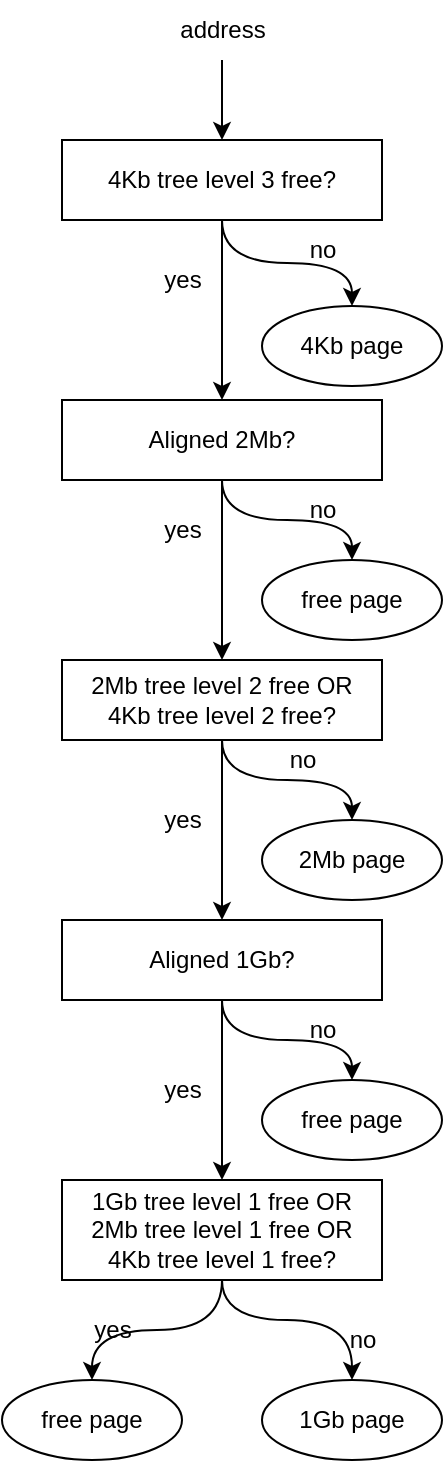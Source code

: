 <mxfile version="20.6.0" type="device"><diagram id="oLc2OR0DlRm0IqijjqEY" name="Page-1"><mxGraphModel dx="485" dy="1383" grid="1" gridSize="10" guides="1" tooltips="1" connect="1" arrows="1" fold="1" page="1" pageScale="1" pageWidth="850" pageHeight="1100" math="0" shadow="0"><root><mxCell id="0"/><mxCell id="1" parent="0"/><mxCell id="7Ynwm3yBkieWzt-LMrlv-6" style="edgeStyle=orthogonalEdgeStyle;curved=1;rounded=0;orthogonalLoop=1;jettySize=auto;html=1;entryX=0.5;entryY=0;entryDx=0;entryDy=0;" edge="1" parent="1" source="DyO_QN2BI4vY0SsuY3Yn-1" target="DyO_QN2BI4vY0SsuY3Yn-10"><mxGeometry relative="1" as="geometry"/></mxCell><mxCell id="DyO_QN2BI4vY0SsuY3Yn-1" value="Aligned 2Mb?" style="rounded=0;whiteSpace=wrap;html=1;" parent="1" vertex="1"><mxGeometry x="210" y="240" width="160" height="40" as="geometry"/></mxCell><mxCell id="7Ynwm3yBkieWzt-LMrlv-4" style="edgeStyle=orthogonalEdgeStyle;rounded=0;orthogonalLoop=1;jettySize=auto;html=1;" edge="1" parent="1" source="DyO_QN2BI4vY0SsuY3Yn-2" target="7Ynwm3yBkieWzt-LMrlv-1"><mxGeometry relative="1" as="geometry"/></mxCell><mxCell id="DyO_QN2BI4vY0SsuY3Yn-2" value="address" style="text;html=1;align=center;verticalAlign=middle;resizable=0;points=[];autosize=1;strokeColor=none;fillColor=none;" parent="1" vertex="1"><mxGeometry x="255" y="40" width="70" height="30" as="geometry"/></mxCell><mxCell id="DyO_QN2BI4vY0SsuY3Yn-8" value="no" style="text;html=1;align=center;verticalAlign=middle;resizable=0;points=[];autosize=1;strokeColor=none;fillColor=none;" parent="1" vertex="1"><mxGeometry x="320" y="150" width="40" height="30" as="geometry"/></mxCell><mxCell id="DyO_QN2BI4vY0SsuY3Yn-10" value="free page" style="ellipse;whiteSpace=wrap;html=1;" parent="1" vertex="1"><mxGeometry x="310" y="320" width="90" height="40" as="geometry"/></mxCell><mxCell id="DyO_QN2BI4vY0SsuY3Yn-11" value="4Kb page" style="ellipse;whiteSpace=wrap;html=1;" parent="1" vertex="1"><mxGeometry x="310" y="193" width="90" height="40" as="geometry"/></mxCell><mxCell id="DyO_QN2BI4vY0SsuY3Yn-15" value="no" style="text;html=1;align=center;verticalAlign=middle;resizable=0;points=[];autosize=1;strokeColor=none;fillColor=none;" parent="1" vertex="1"><mxGeometry x="320" y="280" width="40" height="30" as="geometry"/></mxCell><mxCell id="DyO_QN2BI4vY0SsuY3Yn-17" style="edgeStyle=orthogonalEdgeStyle;curved=1;rounded=0;orthogonalLoop=1;jettySize=auto;html=1;entryX=0.5;entryY=0;entryDx=0;entryDy=0;exitX=0.5;exitY=1;exitDx=0;exitDy=0;" parent="1" target="DyO_QN2BI4vY0SsuY3Yn-23" edge="1" source="DyO_QN2BI4vY0SsuY3Yn-1"><mxGeometry relative="1" as="geometry"><mxPoint x="290" y="270" as="sourcePoint"/><mxPoint x="250" y="310" as="targetPoint"/></mxGeometry></mxCell><mxCell id="DyO_QN2BI4vY0SsuY3Yn-21" value="&lt;div&gt;yes&lt;/div&gt;" style="text;html=1;align=center;verticalAlign=middle;resizable=0;points=[];autosize=1;strokeColor=none;fillColor=none;" parent="1" vertex="1"><mxGeometry x="250" y="290" width="40" height="30" as="geometry"/></mxCell><mxCell id="DyO_QN2BI4vY0SsuY3Yn-25" style="edgeStyle=orthogonalEdgeStyle;curved=1;rounded=0;orthogonalLoop=1;jettySize=auto;html=1;" parent="1" source="DyO_QN2BI4vY0SsuY3Yn-23" target="DyO_QN2BI4vY0SsuY3Yn-24" edge="1"><mxGeometry relative="1" as="geometry"/></mxCell><mxCell id="DyO_QN2BI4vY0SsuY3Yn-28" style="edgeStyle=orthogonalEdgeStyle;curved=1;rounded=0;orthogonalLoop=1;jettySize=auto;html=1;" parent="1" source="DyO_QN2BI4vY0SsuY3Yn-23" target="DyO_QN2BI4vY0SsuY3Yn-27" edge="1"><mxGeometry relative="1" as="geometry"/></mxCell><mxCell id="DyO_QN2BI4vY0SsuY3Yn-23" value="&lt;div&gt;2Mb tree level 2 free OR&lt;/div&gt;&lt;div&gt;4Kb tree level 2 free?&lt;/div&gt;" style="rounded=0;whiteSpace=wrap;html=1;" parent="1" vertex="1"><mxGeometry x="210" y="370" width="160" height="40" as="geometry"/></mxCell><mxCell id="DyO_QN2BI4vY0SsuY3Yn-24" value="2Mb page" style="ellipse;whiteSpace=wrap;html=1;" parent="1" vertex="1"><mxGeometry x="310" y="450" width="90" height="40" as="geometry"/></mxCell><mxCell id="DyO_QN2BI4vY0SsuY3Yn-26" value="no" style="text;html=1;align=center;verticalAlign=middle;resizable=0;points=[];autosize=1;strokeColor=none;fillColor=none;" parent="1" vertex="1"><mxGeometry x="310" y="405" width="40" height="30" as="geometry"/></mxCell><mxCell id="DyO_QN2BI4vY0SsuY3Yn-31" style="edgeStyle=orthogonalEdgeStyle;curved=1;rounded=0;orthogonalLoop=1;jettySize=auto;html=1;" parent="1" source="DyO_QN2BI4vY0SsuY3Yn-27" target="DyO_QN2BI4vY0SsuY3Yn-30" edge="1"><mxGeometry relative="1" as="geometry"/></mxCell><mxCell id="DyO_QN2BI4vY0SsuY3Yn-34" style="edgeStyle=orthogonalEdgeStyle;curved=1;rounded=0;orthogonalLoop=1;jettySize=auto;html=1;entryX=0.5;entryY=0;entryDx=0;entryDy=0;" parent="1" source="DyO_QN2BI4vY0SsuY3Yn-27" target="DyO_QN2BI4vY0SsuY3Yn-33" edge="1"><mxGeometry relative="1" as="geometry"/></mxCell><mxCell id="DyO_QN2BI4vY0SsuY3Yn-27" value="Aligned 1Gb?" style="rounded=0;whiteSpace=wrap;html=1;" parent="1" vertex="1"><mxGeometry x="210" y="500" width="160" height="40" as="geometry"/></mxCell><mxCell id="DyO_QN2BI4vY0SsuY3Yn-29" value="yes" style="text;html=1;align=center;verticalAlign=middle;resizable=0;points=[];autosize=1;strokeColor=none;fillColor=none;" parent="1" vertex="1"><mxGeometry x="250" y="435" width="40" height="30" as="geometry"/></mxCell><mxCell id="DyO_QN2BI4vY0SsuY3Yn-30" value="free page" style="ellipse;whiteSpace=wrap;html=1;" parent="1" vertex="1"><mxGeometry x="310" y="580" width="90" height="40" as="geometry"/></mxCell><mxCell id="DyO_QN2BI4vY0SsuY3Yn-32" value="no" style="text;html=1;align=center;verticalAlign=middle;resizable=0;points=[];autosize=1;strokeColor=none;fillColor=none;" parent="1" vertex="1"><mxGeometry x="320" y="540" width="40" height="30" as="geometry"/></mxCell><mxCell id="DyO_QN2BI4vY0SsuY3Yn-38" style="edgeStyle=orthogonalEdgeStyle;curved=1;rounded=0;orthogonalLoop=1;jettySize=auto;html=1;exitX=0.5;exitY=1;exitDx=0;exitDy=0;" parent="1" source="DyO_QN2BI4vY0SsuY3Yn-33" target="DyO_QN2BI4vY0SsuY3Yn-36" edge="1"><mxGeometry relative="1" as="geometry"><mxPoint x="290" y="690" as="sourcePoint"/></mxGeometry></mxCell><mxCell id="DyO_QN2BI4vY0SsuY3Yn-39" style="edgeStyle=orthogonalEdgeStyle;curved=1;rounded=0;orthogonalLoop=1;jettySize=auto;html=1;exitX=0.5;exitY=1;exitDx=0;exitDy=0;" parent="1" source="DyO_QN2BI4vY0SsuY3Yn-33" target="DyO_QN2BI4vY0SsuY3Yn-37" edge="1"><mxGeometry relative="1" as="geometry"><mxPoint x="290" y="690" as="sourcePoint"/><Array as="points"><mxPoint x="290" y="700"/><mxPoint x="355" y="700"/></Array></mxGeometry></mxCell><mxCell id="DyO_QN2BI4vY0SsuY3Yn-33" value="&lt;div&gt;1Gb tree level 1 free OR&lt;/div&gt;&lt;div&gt;2Mb tree level 1 free OR&lt;/div&gt;&lt;div&gt;4Kb tree level 1 free?&lt;/div&gt;" style="rounded=0;whiteSpace=wrap;html=1;" parent="1" vertex="1"><mxGeometry x="210" y="630" width="160" height="50" as="geometry"/></mxCell><mxCell id="DyO_QN2BI4vY0SsuY3Yn-35" value="yes" style="text;html=1;align=center;verticalAlign=middle;resizable=0;points=[];autosize=1;strokeColor=none;fillColor=none;" parent="1" vertex="1"><mxGeometry x="250" y="570" width="40" height="30" as="geometry"/></mxCell><mxCell id="DyO_QN2BI4vY0SsuY3Yn-36" value="free page" style="ellipse;whiteSpace=wrap;html=1;" parent="1" vertex="1"><mxGeometry x="180" y="730" width="90" height="40" as="geometry"/></mxCell><mxCell id="DyO_QN2BI4vY0SsuY3Yn-37" value="1Gb page" style="ellipse;whiteSpace=wrap;html=1;" parent="1" vertex="1"><mxGeometry x="310" y="730" width="90" height="40" as="geometry"/></mxCell><mxCell id="DyO_QN2BI4vY0SsuY3Yn-40" value="no" style="text;html=1;align=center;verticalAlign=middle;resizable=0;points=[];autosize=1;strokeColor=none;fillColor=none;" parent="1" vertex="1"><mxGeometry x="340" y="695" width="40" height="30" as="geometry"/></mxCell><mxCell id="DyO_QN2BI4vY0SsuY3Yn-41" value="yes" style="text;html=1;align=center;verticalAlign=middle;resizable=0;points=[];autosize=1;strokeColor=none;fillColor=none;" parent="1" vertex="1"><mxGeometry x="215" y="690" width="40" height="30" as="geometry"/></mxCell><mxCell id="7Ynwm3yBkieWzt-LMrlv-2" style="edgeStyle=orthogonalEdgeStyle;rounded=0;orthogonalLoop=1;jettySize=auto;html=1;" edge="1" parent="1" source="7Ynwm3yBkieWzt-LMrlv-1" target="DyO_QN2BI4vY0SsuY3Yn-1"><mxGeometry relative="1" as="geometry"/></mxCell><mxCell id="7Ynwm3yBkieWzt-LMrlv-5" style="edgeStyle=orthogonalEdgeStyle;rounded=0;orthogonalLoop=1;jettySize=auto;html=1;curved=1;" edge="1" parent="1" source="7Ynwm3yBkieWzt-LMrlv-1" target="DyO_QN2BI4vY0SsuY3Yn-11"><mxGeometry relative="1" as="geometry"/></mxCell><mxCell id="7Ynwm3yBkieWzt-LMrlv-1" value="4Kb tree level 3 free?" style="rounded=0;whiteSpace=wrap;html=1;" vertex="1" parent="1"><mxGeometry x="210" y="110" width="160" height="40" as="geometry"/></mxCell><mxCell id="7Ynwm3yBkieWzt-LMrlv-3" value="yes" style="text;html=1;align=center;verticalAlign=middle;resizable=0;points=[];autosize=1;strokeColor=none;fillColor=none;" vertex="1" parent="1"><mxGeometry x="250" y="165" width="40" height="30" as="geometry"/></mxCell></root></mxGraphModel></diagram></mxfile>